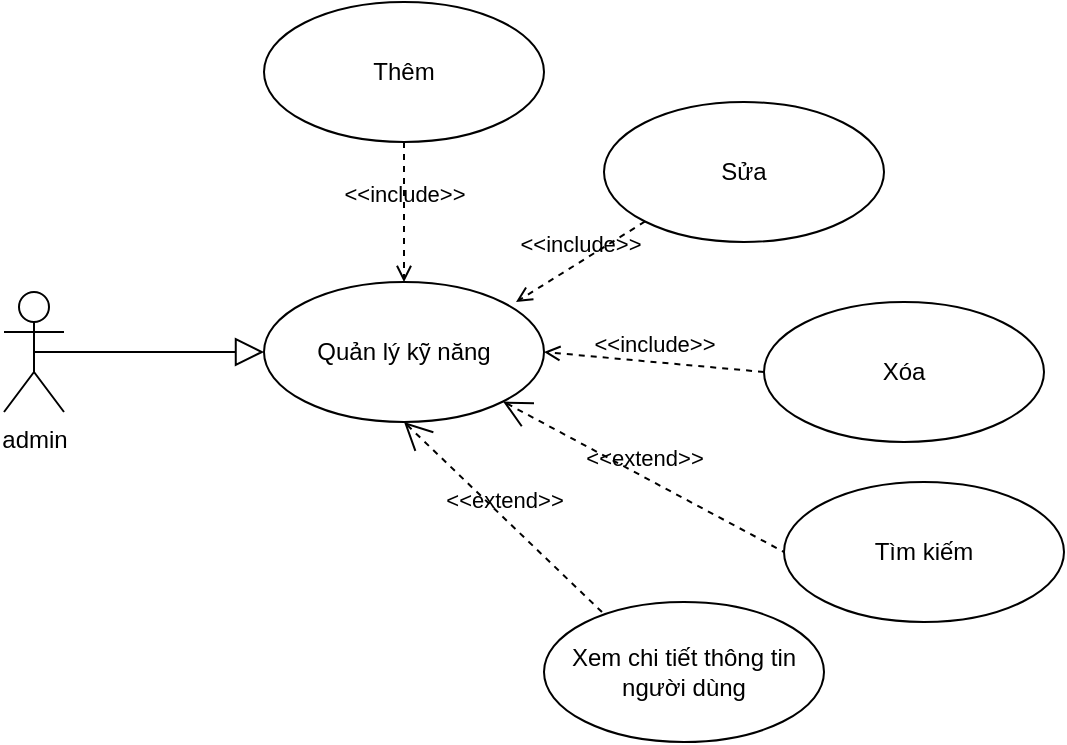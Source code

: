 <mxfile version="26.0.4">
  <diagram id="Ro86joQ0fEX7BzASFlTt" name="Page-1">
    <mxGraphModel dx="1044" dy="558" grid="1" gridSize="10" guides="1" tooltips="1" connect="1" arrows="1" fold="1" page="1" pageScale="1" pageWidth="850" pageHeight="1100" math="0" shadow="0">
      <root>
        <mxCell id="0" />
        <mxCell id="1" parent="0" />
        <mxCell id="0N0yz1n9mBW53WO5WtRq-1" value="admin" style="shape=umlActor;html=1;verticalLabelPosition=bottom;verticalAlign=top;align=center;" vertex="1" parent="1">
          <mxGeometry x="280" y="225" width="30" height="60" as="geometry" />
        </mxCell>
        <mxCell id="0N0yz1n9mBW53WO5WtRq-2" value="Thêm" style="ellipse;whiteSpace=wrap;html=1;" vertex="1" parent="1">
          <mxGeometry x="410" y="80" width="140" height="70" as="geometry" />
        </mxCell>
        <mxCell id="0N0yz1n9mBW53WO5WtRq-3" value="Quản lý kỹ năng" style="ellipse;whiteSpace=wrap;html=1;" vertex="1" parent="1">
          <mxGeometry x="410" y="220" width="140" height="70" as="geometry" />
        </mxCell>
        <mxCell id="0N0yz1n9mBW53WO5WtRq-5" value="" style="edgeStyle=none;html=1;endArrow=block;endFill=0;endSize=12;verticalAlign=bottom;rounded=0;exitX=0.5;exitY=0.5;exitDx=0;exitDy=0;exitPerimeter=0;entryX=0;entryY=0.5;entryDx=0;entryDy=0;" edge="1" parent="1" source="0N0yz1n9mBW53WO5WtRq-1" target="0N0yz1n9mBW53WO5WtRq-3">
          <mxGeometry width="160" relative="1" as="geometry">
            <mxPoint x="265" y="260" as="sourcePoint" />
            <mxPoint x="420" y="215" as="targetPoint" />
          </mxGeometry>
        </mxCell>
        <mxCell id="0N0yz1n9mBW53WO5WtRq-6" value="Xem chi tiết thông tin người dùng" style="ellipse;whiteSpace=wrap;html=1;" vertex="1" parent="1">
          <mxGeometry x="550" y="380" width="140" height="70" as="geometry" />
        </mxCell>
        <mxCell id="0N0yz1n9mBW53WO5WtRq-9" value="Tìm kiếm" style="ellipse;whiteSpace=wrap;html=1;" vertex="1" parent="1">
          <mxGeometry x="670" y="320" width="140" height="70" as="geometry" />
        </mxCell>
        <mxCell id="0N0yz1n9mBW53WO5WtRq-11" value="&amp;lt;&amp;lt;extend&amp;gt;&amp;gt;" style="edgeStyle=none;html=1;startArrow=open;endArrow=none;startSize=12;verticalAlign=bottom;dashed=1;labelBackgroundColor=none;rounded=0;exitX=1;exitY=1;exitDx=0;exitDy=0;entryX=0;entryY=0.5;entryDx=0;entryDy=0;" edge="1" parent="1" source="0N0yz1n9mBW53WO5WtRq-3" target="0N0yz1n9mBW53WO5WtRq-9">
          <mxGeometry width="160" relative="1" as="geometry">
            <mxPoint x="551" y="238" as="sourcePoint" />
            <mxPoint x="709" y="347" as="targetPoint" />
          </mxGeometry>
        </mxCell>
        <mxCell id="0N0yz1n9mBW53WO5WtRq-12" value="Xóa" style="ellipse;whiteSpace=wrap;html=1;" vertex="1" parent="1">
          <mxGeometry x="660" y="230" width="140" height="70" as="geometry" />
        </mxCell>
        <mxCell id="0N0yz1n9mBW53WO5WtRq-13" value="Sửa" style="ellipse;whiteSpace=wrap;html=1;" vertex="1" parent="1">
          <mxGeometry x="580" y="130" width="140" height="70" as="geometry" />
        </mxCell>
        <mxCell id="0N0yz1n9mBW53WO5WtRq-14" value="&amp;lt;&amp;lt;include&amp;gt;&amp;gt;" style="edgeStyle=none;html=1;endArrow=open;verticalAlign=bottom;dashed=1;labelBackgroundColor=none;rounded=0;entryX=0.5;entryY=0;entryDx=0;entryDy=0;exitX=0.5;exitY=1;exitDx=0;exitDy=0;" edge="1" parent="1" source="0N0yz1n9mBW53WO5WtRq-2" target="0N0yz1n9mBW53WO5WtRq-3">
          <mxGeometry width="160" relative="1" as="geometry">
            <mxPoint x="570" y="475" as="sourcePoint" />
            <mxPoint x="558" y="259" as="targetPoint" />
          </mxGeometry>
        </mxCell>
        <mxCell id="0N0yz1n9mBW53WO5WtRq-15" value="&amp;lt;&amp;lt;include&amp;gt;&amp;gt;" style="edgeStyle=none;html=1;endArrow=open;verticalAlign=bottom;dashed=1;labelBackgroundColor=none;rounded=0;exitX=0;exitY=0.5;exitDx=0;exitDy=0;entryX=1;entryY=0.5;entryDx=0;entryDy=0;" edge="1" parent="1" source="0N0yz1n9mBW53WO5WtRq-12" target="0N0yz1n9mBW53WO5WtRq-3">
          <mxGeometry width="160" relative="1" as="geometry">
            <mxPoint x="610" y="200" as="sourcePoint" />
            <mxPoint x="580" y="240" as="targetPoint" />
          </mxGeometry>
        </mxCell>
        <mxCell id="0N0yz1n9mBW53WO5WtRq-16" value="&amp;lt;&amp;lt;include&amp;gt;&amp;gt;" style="edgeStyle=none;html=1;endArrow=open;verticalAlign=bottom;dashed=1;labelBackgroundColor=none;rounded=0;entryX=0.9;entryY=0.143;entryDx=0;entryDy=0;exitX=0;exitY=1;exitDx=0;exitDy=0;entryPerimeter=0;" edge="1" parent="1" source="0N0yz1n9mBW53WO5WtRq-13" target="0N0yz1n9mBW53WO5WtRq-3">
          <mxGeometry width="160" relative="1" as="geometry">
            <mxPoint x="500" y="170" as="sourcePoint" />
            <mxPoint x="500" y="240" as="targetPoint" />
          </mxGeometry>
        </mxCell>
        <mxCell id="0N0yz1n9mBW53WO5WtRq-17" value="&amp;lt;&amp;lt;extend&amp;gt;&amp;gt;" style="edgeStyle=none;html=1;startArrow=open;endArrow=none;startSize=12;verticalAlign=bottom;dashed=1;labelBackgroundColor=none;rounded=0;entryX=0.217;entryY=0.091;entryDx=0;entryDy=0;entryPerimeter=0;exitX=0.5;exitY=1;exitDx=0;exitDy=0;" edge="1" parent="1" source="0N0yz1n9mBW53WO5WtRq-3" target="0N0yz1n9mBW53WO5WtRq-6">
          <mxGeometry width="160" relative="1" as="geometry">
            <mxPoint x="490" y="300" as="sourcePoint" />
            <mxPoint x="690" y="385" as="targetPoint" />
          </mxGeometry>
        </mxCell>
      </root>
    </mxGraphModel>
  </diagram>
</mxfile>
